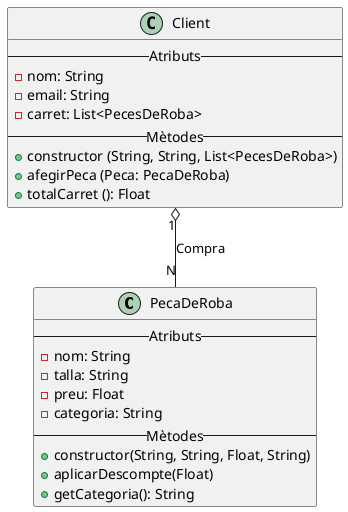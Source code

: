 @startuml
'https://plantuml.com/class-diagram

class PecaDeRoba {
    -- Atributs --
    - nom: String
    - talla: String
    - preu: Float
    - categoria: String
    -- Mètodes --
    + constructor(String, String, Float, String)
    + aplicarDescompte(Float)
    + getCategoria(): String
}

class Client {
    -- Atributs --
    - nom: String
    - email: String
    - carret: List<PecesDeRoba>
    -- Mètodes --
    + constructor (String, String, List<PecesDeRoba>)
    + afegirPeca (Peca: PecaDeRoba)
    + totalCarret (): Float
}

Client "1" o-down- "N" PecaDeRoba: Compra

@enduml